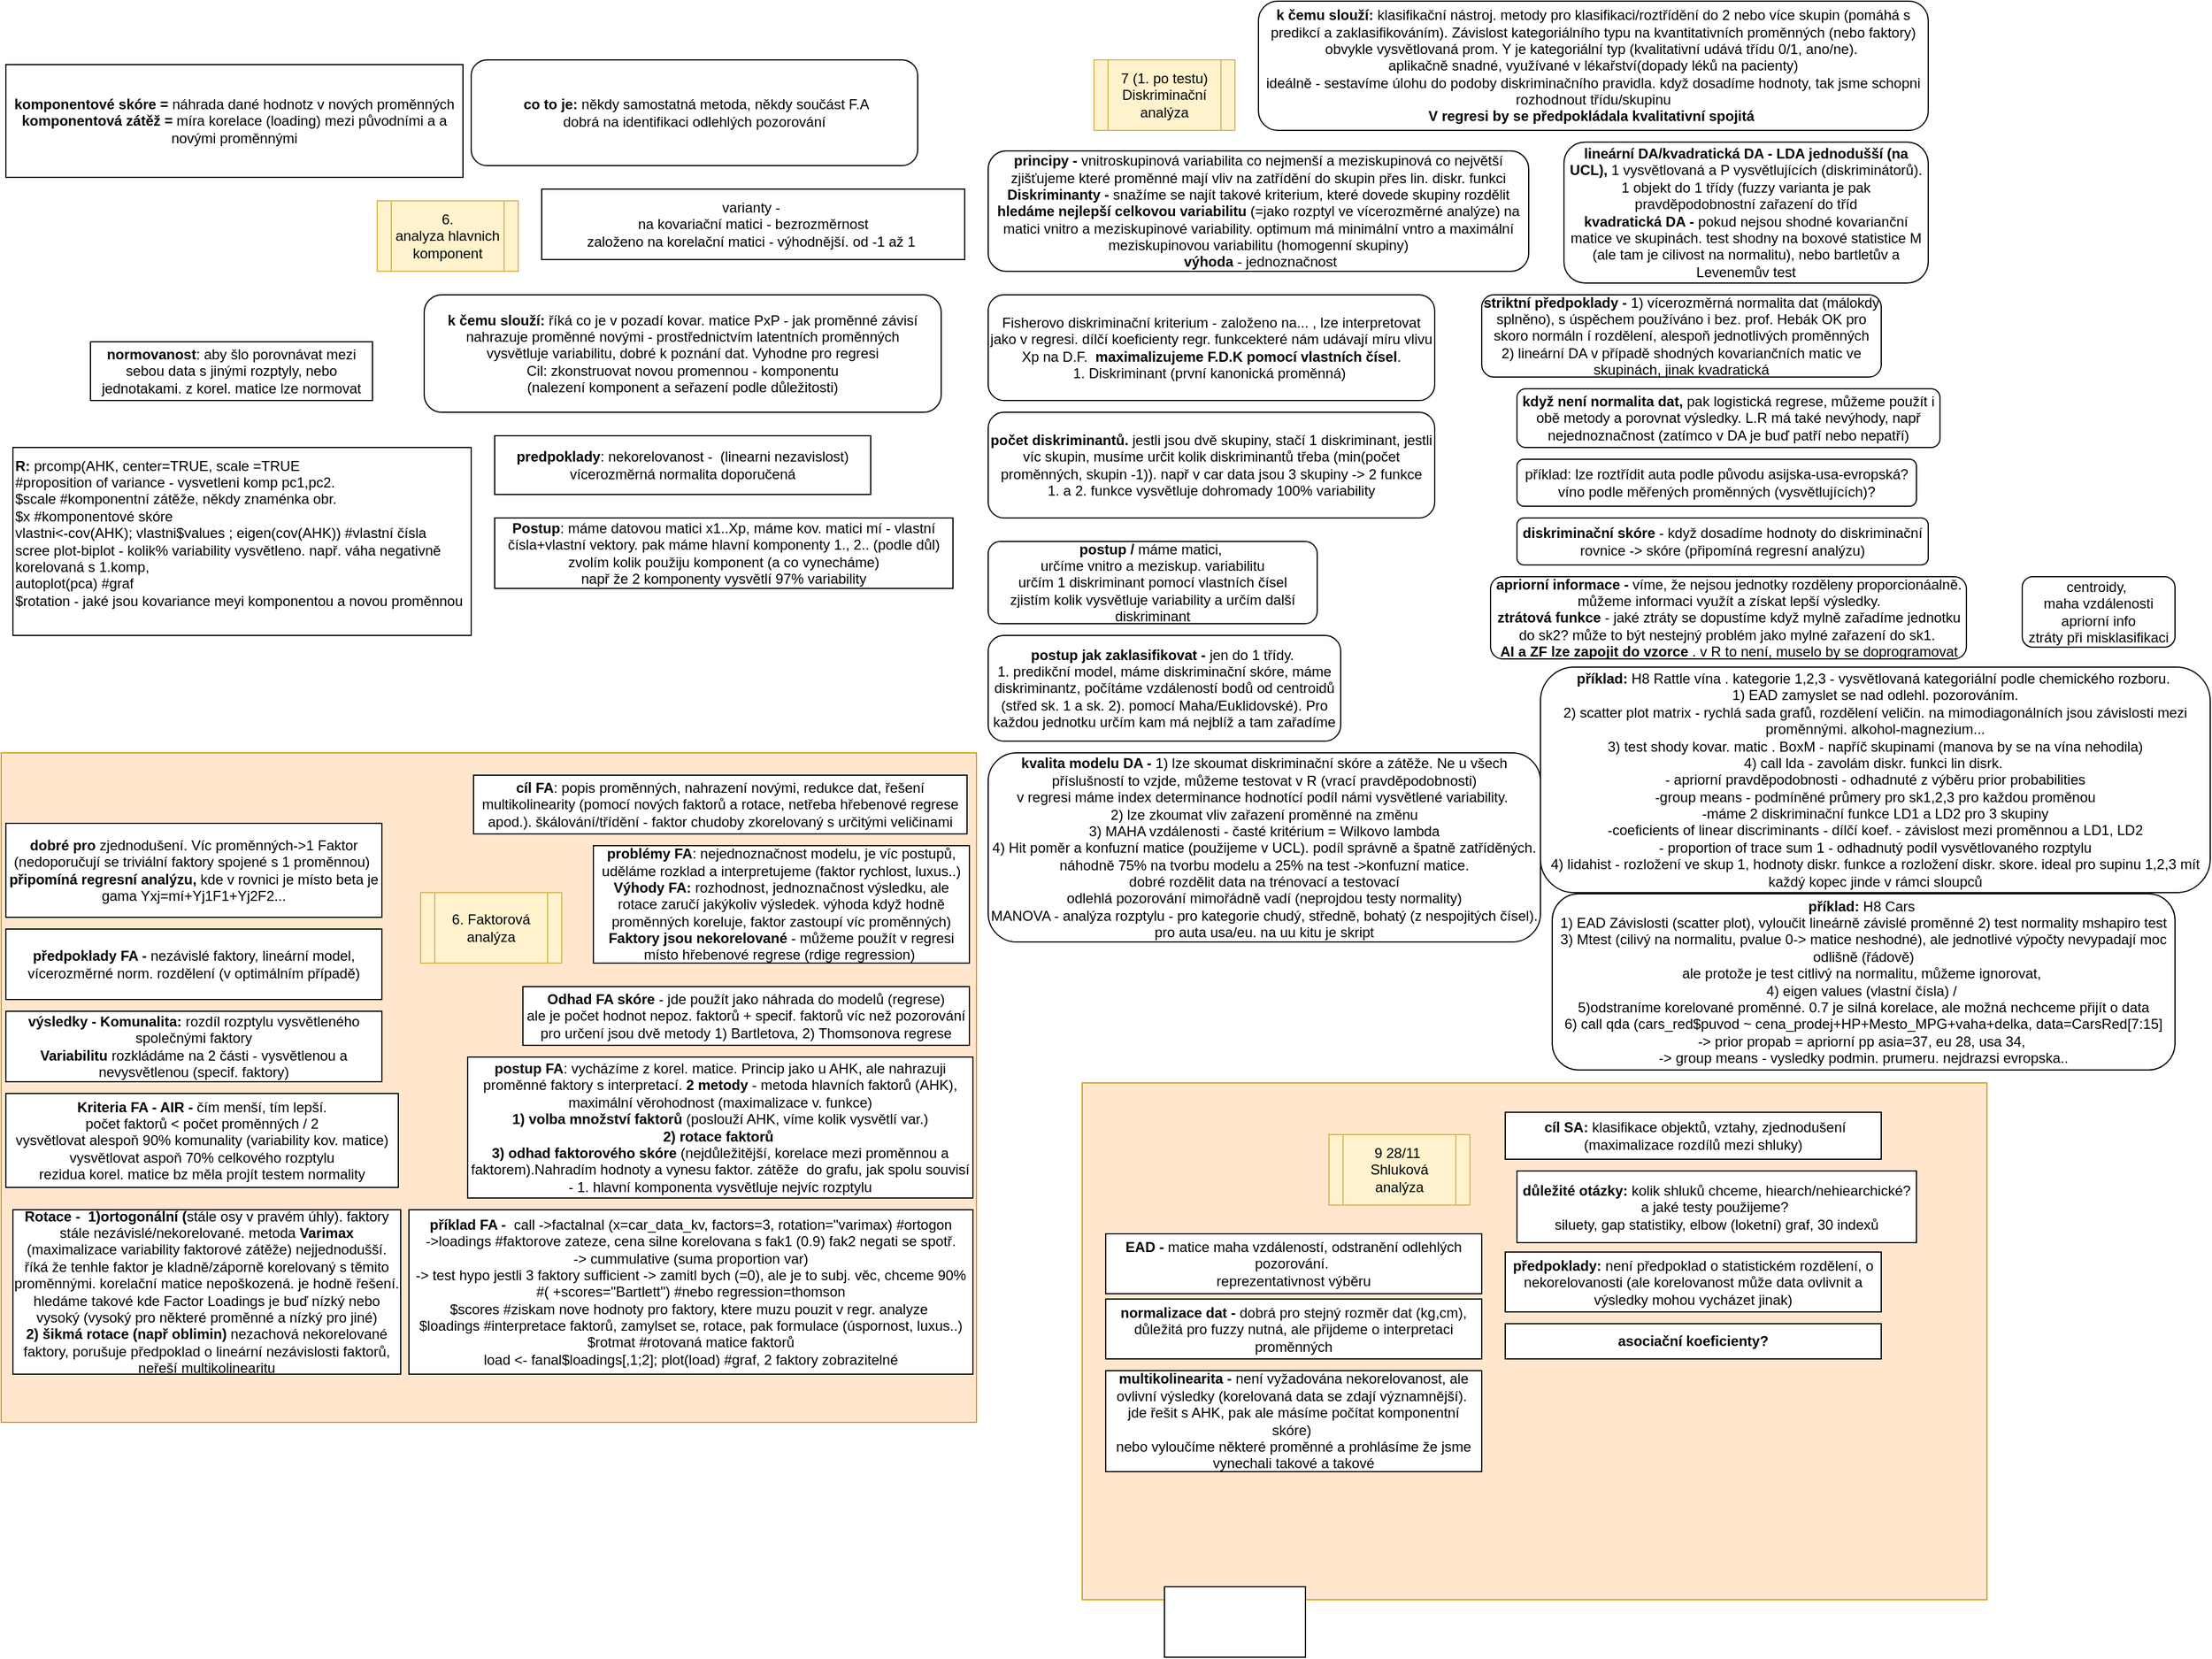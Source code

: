<mxfile version="12.4.3" type="github" pages="1">
  <diagram id="y8Ra8WDpV--MmbTcDogs" name="Page-1">
    <mxGraphModel dx="1024" dy="566" grid="1" gridSize="10" guides="1" tooltips="1" connect="1" arrows="1" fold="1" page="1" pageScale="1" pageWidth="827" pageHeight="1169" math="0" shadow="0">
      <root>
        <mxCell id="0"/>
        <mxCell id="1" parent="0"/>
        <mxCell id="akfnTeuAMZxxue4OsH-c-41" value="" style="rounded=0;whiteSpace=wrap;html=1;fillColor=#ffe6cc;strokeColor=#d79b00;" vertex="1" parent="1">
          <mxGeometry y="640" width="830" height="570" as="geometry"/>
        </mxCell>
        <mxCell id="akfnTeuAMZxxue4OsH-c-39" value="" style="rounded=0;whiteSpace=wrap;html=1;fillColor=#ffe6cc;strokeColor=#d79b00;" vertex="1" parent="1">
          <mxGeometry x="920" y="921" width="770" height="440" as="geometry"/>
        </mxCell>
        <mxCell id="F72YbmFoQMziK-xgi5LF-1" value="varianty -&amp;nbsp;&lt;br&gt;na kovariační matici - bezrozměrnost&lt;br&gt;založeno na korelační matici - výhodnější. od -1 až 1&amp;nbsp;" style="rounded=0;whiteSpace=wrap;html=1;" parent="1" vertex="1">
          <mxGeometry x="460" y="160" width="360" height="60" as="geometry"/>
        </mxCell>
        <mxCell id="F72YbmFoQMziK-xgi5LF-2" value="6. &lt;br&gt;analyza hlavnich komponent" style="shape=process;whiteSpace=wrap;html=1;backgroundOutline=1;fillColor=#fff2cc;strokeColor=#d6b656;" parent="1" vertex="1">
          <mxGeometry x="320" y="170" width="120" height="60" as="geometry"/>
        </mxCell>
        <mxCell id="F72YbmFoQMziK-xgi5LF-4" value="&lt;b&gt;&amp;nbsp;co to je:&lt;/b&gt; někdy samostatná metoda, někdy součást F.A&lt;br&gt;dobrá na identifikaci odlehlých pozorování&lt;br&gt;" style="rounded=1;whiteSpace=wrap;html=1;" parent="1" vertex="1">
          <mxGeometry x="400" y="50" width="380" height="90" as="geometry"/>
        </mxCell>
        <mxCell id="F72YbmFoQMziK-xgi5LF-5" value="&lt;b&gt;k čemu slouží:&lt;/b&gt; říká co je v pozadí kovar. matice PxP - jak proměnné závisí&lt;br&gt;nahrazuje proměnné novými - prostřednictvím latentních proměnných&lt;br&gt;vysvětluje variabilitu, dobré k poznání dat. Vyhodne pro regresi&lt;br&gt;Cil: zkonstruovat novou promennou - komponentu&lt;br&gt;(nalezení komponent a seřazení podle důležitosti)" style="rounded=1;whiteSpace=wrap;html=1;" parent="1" vertex="1">
          <mxGeometry x="360" y="250" width="440" height="100" as="geometry"/>
        </mxCell>
        <mxCell id="F72YbmFoQMziK-xgi5LF-6" value="&lt;b&gt;predpoklady&lt;/b&gt;: nekorelovanost -&amp;nbsp; (linearni nezavislost)&lt;br&gt;vícerozměrná normalita doporučená" style="rounded=0;whiteSpace=wrap;html=1;" parent="1" vertex="1">
          <mxGeometry x="420" y="370" width="320" height="50" as="geometry"/>
        </mxCell>
        <mxCell id="F72YbmFoQMziK-xgi5LF-7" value="&lt;b&gt;Postup&lt;/b&gt;: máme datovou matici x1..Xp, máme kov. matici mí - vlastní čísla+vlastní vektory. pak máme hlavní komponenty 1., 2.. (podle důl)&lt;br&gt;zvolím kolik použiju komponent (a co vynecháme)&lt;br&gt;např že 2 komponenty vysvětlí 97% variability" style="rounded=0;whiteSpace=wrap;html=1;" parent="1" vertex="1">
          <mxGeometry x="420" y="440" width="390" height="60" as="geometry"/>
        </mxCell>
        <mxCell id="F72YbmFoQMziK-xgi5LF-9" value="&lt;b&gt;komponentové skóre =&lt;/b&gt; náhrada dané hodnotz v nových proměnných&lt;br&gt;&lt;b&gt;komponentová zátěž =&lt;/b&gt; míra korelace (loading) mezi původními a a novými proměnnými" style="rounded=0;whiteSpace=wrap;html=1;" parent="1" vertex="1">
          <mxGeometry x="4" y="54" width="389" height="96" as="geometry"/>
        </mxCell>
        <mxCell id="F72YbmFoQMziK-xgi5LF-10" value="&lt;b&gt;normovanost&lt;/b&gt;: aby šlo porovnávat mezi sebou data s jinými rozptyly, nebo jednotakami. z korel. matice lze normovat" style="rounded=0;whiteSpace=wrap;html=1;" parent="1" vertex="1">
          <mxGeometry x="76" y="290" width="240" height="50" as="geometry"/>
        </mxCell>
        <mxCell id="F72YbmFoQMziK-xgi5LF-12" value="&lt;b&gt;R: &lt;/b&gt;prcomp(AHK, center=TRUE, scale =TRUE&lt;br&gt;#proposition of variance - vysvetleni komp pc1,pc2.&lt;br&gt;$scale #komponentní zátěže, někdy znaménka obr.&lt;br&gt;$x #komponentové skóre&lt;br&gt;vlastni&amp;lt;-cov(AHK); vlastni$values ; eigen(cov(AHK)) #vlastní čísla&lt;br&gt;&lt;div&gt;&lt;span&gt;scree plot-biplot - kolik% variability vysvětleno. např. váha negativně korelovaná s 1.komp,&amp;nbsp;&lt;/span&gt;&lt;/div&gt;&lt;div&gt;&lt;span&gt;autoplot(pca) #graf&lt;/span&gt;&lt;/div&gt;&lt;div&gt;$rotation - jaké jsou kovariance meyi komponentou a novou proměnnou&lt;/div&gt;&lt;div&gt;&lt;br&gt;&lt;/div&gt;" style="rounded=0;whiteSpace=wrap;html=1;align=left;" parent="1" vertex="1">
          <mxGeometry x="10" y="380" width="390" height="160" as="geometry"/>
        </mxCell>
        <mxCell id="F72YbmFoQMziK-xgi5LF-13" value="6. Faktorová analýza" style="shape=process;whiteSpace=wrap;html=1;backgroundOutline=1;fillColor=#fff2cc;strokeColor=#d6b656;" parent="1" vertex="1">
          <mxGeometry x="357" y="759" width="120" height="60" as="geometry"/>
        </mxCell>
        <mxCell id="F72YbmFoQMziK-xgi5LF-14" value="&lt;b&gt;problémy FA&lt;/b&gt;: nejednoznačnost modelu, je víc postupů, uděláme rozklad a interpretujeme (faktor rychlost, luxus..)&lt;br&gt;&lt;b&gt;Výhody FA:&lt;/b&gt; rozhodnost, jednoznačnost výsledku, ale rotace zaručí jakýkoliv výsledek. výhoda když hodně proměnných koreluje, faktor zastoupí víc proměnných)&lt;br&gt;&lt;b&gt;Faktory jsou nekorelované&lt;/b&gt;&amp;nbsp;- můžeme použít v regresi místo hřebenové regrese (rdige regression)&amp;nbsp;" style="rounded=0;whiteSpace=wrap;html=1;" parent="1" vertex="1">
          <mxGeometry x="504" y="719" width="320" height="100" as="geometry"/>
        </mxCell>
        <mxCell id="F72YbmFoQMziK-xgi5LF-15" value="&lt;b&gt;dobré pro&lt;/b&gt; zjednodušení. Víc proměnných-&amp;gt;1 Faktor (nedoporučují se triviální faktory spojené s 1 proměnnou)&amp;nbsp;&lt;br&gt;&lt;b&gt;připomíná regresní analýzu,&lt;/b&gt; kde v rovnici je místo beta je gama Yxj=mí+Yj1F1+Yj2F2...&lt;br&gt;" style="rounded=0;whiteSpace=wrap;html=1;" parent="1" vertex="1">
          <mxGeometry x="4" y="700" width="320" height="80" as="geometry"/>
        </mxCell>
        <mxCell id="F72YbmFoQMziK-xgi5LF-16" value="&lt;b&gt;cíl FA&lt;/b&gt;: popis proměnných, nahrazení novými, redukce dat, řešení multikolinearity (pomocí nových faktorů a rotace, netřeba hřebenové regrese apod.). škálování/třídění - faktor chudoby zkorelovaný s určitými veličinami" style="rounded=0;whiteSpace=wrap;html=1;" parent="1" vertex="1">
          <mxGeometry x="402" y="659" width="420" height="50" as="geometry"/>
        </mxCell>
        <mxCell id="F72YbmFoQMziK-xgi5LF-17" value="&lt;b&gt;postup FA&lt;/b&gt;: vycházíme z korel. matice. Princip jako u AHK, ale nahrazuji proměnné faktory s interpretací.&amp;nbsp;&lt;b&gt;2 metody&amp;nbsp;&lt;/b&gt;- metoda hlavních faktorů (AHK), maximální věrohodnost (maximalizace v. funkce)&lt;br&gt;&lt;b&gt;1) volba množství faktorů &lt;/b&gt;(poslouží AHK, víme kolik vysvětlí var.)&lt;br&gt;&lt;b&gt;2) rotace faktorů&amp;nbsp;&lt;/b&gt;&lt;br&gt;&lt;b&gt;3) odhad faktorového skóre&lt;/b&gt; (nejdůležitější, korelace mezi proměnnou a faktorem).Nahradím hodnoty a vynesu faktor. zátěže&amp;nbsp; do grafu, jak spolu souvisí&lt;br&gt;- 1. hlavní komponenta vysvětluje nejvíc rozptylu" style="rounded=0;whiteSpace=wrap;html=1;" parent="1" vertex="1">
          <mxGeometry x="397" y="899" width="430" height="120" as="geometry"/>
        </mxCell>
        <mxCell id="akfnTeuAMZxxue4OsH-c-2" value="&lt;b&gt;předpoklady FA - &lt;/b&gt;nezávislé faktory, lineární model, vícerozměrné norm. rozdělení (v optimálním případě)" style="rounded=0;whiteSpace=wrap;html=1;" vertex="1" parent="1">
          <mxGeometry x="4" y="790" width="320" height="60" as="geometry"/>
        </mxCell>
        <mxCell id="akfnTeuAMZxxue4OsH-c-3" value="&lt;b&gt;výsledky - Komunalita: &lt;/b&gt;rozdíl rozptylu vysvětleného společnými faktory&lt;br&gt;&lt;b&gt;Variabilitu &lt;/b&gt;rozkládáme na 2 části - vysvětlenou a nevysvětlenou (specif. faktory)" style="rounded=0;whiteSpace=wrap;html=1;" vertex="1" parent="1">
          <mxGeometry x="4" y="860" width="320" height="60" as="geometry"/>
        </mxCell>
        <mxCell id="akfnTeuAMZxxue4OsH-c-4" value="&lt;b&gt;Rotace -&amp;nbsp; 1)ortogonální (&lt;/b&gt;stále osy v pravém úhly). faktory stále nezávislé/nekorelované.&amp;nbsp;metoda &lt;b&gt;Varimax &lt;/b&gt;(maximalizace variability faktorové zátěže)&lt;b&gt;&amp;nbsp;&lt;/b&gt;nejjednodušší. říká že tenhle faktor je kladně/záporně korelovaný s těmito proměnnými. korelační matice nepoškozená. je hodně řešení. hledáme takové kde Factor Loadings je buď nízký nebo vysoký (vysoký pro některé proměnné a nízký pro jiné)&lt;br&gt;&lt;b&gt;2) šikmá rotace (např oblimin)&amp;nbsp;&lt;/b&gt;nezachová nekorelované faktory, porušuje předpoklad o lineární nezávislosti faktorů, neřeší multikolinearitu" style="rounded=0;whiteSpace=wrap;html=1;" vertex="1" parent="1">
          <mxGeometry x="10" y="1029" width="330" height="140" as="geometry"/>
        </mxCell>
        <mxCell id="akfnTeuAMZxxue4OsH-c-8" value="&lt;span style=&quot;color: rgba(0 , 0 , 0 , 0) ; font-family: monospace ; font-size: 0px&quot;&gt;%3CmxGraphModel%3E%3Croot%3E%3CmxCell%20id%3D%220%22%2F%3E%3CmxCell%20id%3D%221%22%20parent%3D%220%22%2F%3E%3CmxCell%20id%3D%222%22%20value%3D%22%26lt%3Bb%26gt%3Bp%C5%99edpoklady%20FA%20-%20%26lt%3B%2Fb%26gt%3Bnez%C3%A1visl%C3%A9%20faktory%2C%20line%C3%A1rn%C3%AD%20model%2C%20v%C3%ADcerozm%C4%9Brn%C3%A9%20norm.%20rozd%C4%9Blen%C3%AD%20(v%20optim%C3%A1ln%C3%ADm%20p%C5%99%C3%ADpad%C4%9B)%22%20style%3D%22rounded%3D0%3BwhiteSpace%3Dwrap%3Bhtml%3D1%3B%22%20vertex%3D%221%22%20parent%3D%221%22%3E%3CmxGeometry%20x%3D%2280%22%20y%3D%22920%22%20width%3D%22320%22%20height%3D%2260%22%20as%3D%22geometry%22%2F%3E%3C%2FmxCell%3E%3C%2Froot%3E%3C%2FmxGraphModel%3E&lt;/span&gt;" style="text;html=1;align=center;verticalAlign=middle;resizable=0;points=[];;autosize=1;" vertex="1" parent="1">
          <mxGeometry x="254" y="1054" width="20" height="20" as="geometry"/>
        </mxCell>
        <mxCell id="akfnTeuAMZxxue4OsH-c-9" value="&lt;b&gt;Kriteria FA - AIR -&lt;/b&gt; čím menší, tím lepší. &lt;br&gt;počet faktorů &amp;lt; počet proměnných / 2&lt;br&gt;vysvětlovat alespoň 90% komunality (variability kov. matice) &lt;br&gt;vysvětlovat aspoň 70% celkového rozptylu&lt;br&gt;rezidua korel. matice bz měla projít testem normality" style="rounded=0;whiteSpace=wrap;html=1;" vertex="1" parent="1">
          <mxGeometry x="4" y="930" width="334" height="80" as="geometry"/>
        </mxCell>
        <mxCell id="akfnTeuAMZxxue4OsH-c-10" value="&lt;b&gt;Odhad FA skóre &lt;/b&gt;- jde použít jako náhrada do modelů (regrese)&lt;br&gt;ale je počet hodnot nepoz. faktorů + specif. faktorů víc než pozorování&lt;br&gt;pro určení jsou dvě metody 1) Bartletova, 2) Thomsonova regrese" style="rounded=0;whiteSpace=wrap;html=1;" vertex="1" parent="1">
          <mxGeometry x="444" y="839" width="380" height="50" as="geometry"/>
        </mxCell>
        <mxCell id="akfnTeuAMZxxue4OsH-c-11" value="&lt;b&gt;příklad FA -&amp;nbsp; &lt;/b&gt;call -&amp;gt;factalnal (x=car_data_kv, factors=3, rotation=&quot;varimax) #ortogon&lt;br&gt;-&amp;gt;loadings #faktorove zateze, cena silne korelovana s fak1 (0.9) fak2 negati se spotř.&lt;br&gt;-&amp;gt; cummulative (suma proportion var)&lt;br&gt;-&amp;gt; test hypo jestli 3 faktory sufficient -&amp;gt; zamitl bych (=0), ale je to subj. věc, chceme 90%&lt;br&gt;#( +scores=&quot;Bartlett&quot;) #nebo regression=thomson&lt;br&gt;$scores #ziskam nove hodnoty pro faktory, ktere muzu pouzit v regr. analyze&amp;nbsp;&lt;br&gt;$loadings #interpretace faktorů, zamylset se, rotace, pak formulace (úspornost, luxus..)&lt;br&gt;$rotmat #rotovaná matice faktorů&lt;br&gt;load &amp;lt;- fanal$loadings[,1;2]; plot(load) #graf, 2 faktory zobrazitelné" style="rounded=0;whiteSpace=wrap;html=1;" vertex="1" parent="1">
          <mxGeometry x="347" y="1029" width="480" height="140" as="geometry"/>
        </mxCell>
        <mxCell id="akfnTeuAMZxxue4OsH-c-13" value="9 28/11&amp;nbsp;&lt;br&gt;Shluková analýza" style="shape=process;whiteSpace=wrap;html=1;backgroundOutline=1;fillColor=#fff2cc;strokeColor=#d6b656;" vertex="1" parent="1">
          <mxGeometry x="1130" y="965" width="120" height="60" as="geometry"/>
        </mxCell>
        <mxCell id="akfnTeuAMZxxue4OsH-c-15" value="&lt;b&gt;&amp;nbsp;cíl SA: &lt;/b&gt;klasifikace objektů, vztahy, zjednodušení (maximalizace rozdílů mezi shluky)" style="rounded=0;whiteSpace=wrap;html=1;" vertex="1" parent="1">
          <mxGeometry x="1280" y="946" width="320" height="40" as="geometry"/>
        </mxCell>
        <mxCell id="akfnTeuAMZxxue4OsH-c-16" value="&lt;b&gt;důležité otázky: &lt;/b&gt;kolik shluků chceme, hiearch/nehiearchické?&lt;br&gt;a jaké testy použijeme?&amp;nbsp;&lt;br&gt;siluety, gap statistiky, elbow (loketní) graf, 30 indexů" style="rounded=0;whiteSpace=wrap;html=1;" vertex="1" parent="1">
          <mxGeometry x="1290" y="996" width="340" height="61" as="geometry"/>
        </mxCell>
        <mxCell id="akfnTeuAMZxxue4OsH-c-17" value="&lt;b&gt;předpoklady: &lt;/b&gt;není předpoklad o statistickém rozdělení, o nekorelovanosti (ale korelovanost může data ovlivnit a výsledky mohou vycházet jinak)" style="rounded=0;whiteSpace=wrap;html=1;" vertex="1" parent="1">
          <mxGeometry x="1280" y="1065" width="320" height="51" as="geometry"/>
        </mxCell>
        <mxCell id="akfnTeuAMZxxue4OsH-c-18" value="&lt;b&gt;EAD - &lt;/b&gt;matice maha vzdáleností, odstranění odlehlých pozorování.&amp;nbsp;&lt;br&gt;reprezentativnost výběru" style="rounded=0;whiteSpace=wrap;html=1;" vertex="1" parent="1">
          <mxGeometry x="940" y="1049.5" width="320" height="51" as="geometry"/>
        </mxCell>
        <mxCell id="akfnTeuAMZxxue4OsH-c-19" value="&lt;b&gt;normalizace dat - &lt;/b&gt;dobrá pro stejný rozměr dat (kg,cm), důležitá pro fuzzy nutná, ale přijdeme o interpretaci proměnných" style="rounded=0;whiteSpace=wrap;html=1;" vertex="1" parent="1">
          <mxGeometry x="940" y="1105" width="320" height="51" as="geometry"/>
        </mxCell>
        <mxCell id="akfnTeuAMZxxue4OsH-c-20" value="&lt;b&gt;multikolinearita - &lt;/b&gt;není vyžadována nekorelovanost, ale ovlivní výsledky (korelovaná data se zdají významnější).&amp;nbsp;&lt;br&gt;jde řešit s AHK, pak ale másíme počítat komponentní skóre)&amp;nbsp;&lt;br&gt;nebo vyloučíme některé proměnné a prohlásíme že jsme vynechali takové a takové" style="rounded=0;whiteSpace=wrap;html=1;" vertex="1" parent="1">
          <mxGeometry x="940" y="1166" width="320" height="86" as="geometry"/>
        </mxCell>
        <mxCell id="akfnTeuAMZxxue4OsH-c-21" value="&lt;b&gt;asociační koeficienty?&lt;/b&gt;" style="rounded=0;whiteSpace=wrap;html=1;" vertex="1" parent="1">
          <mxGeometry x="1280" y="1126" width="320" height="30" as="geometry"/>
        </mxCell>
        <mxCell id="akfnTeuAMZxxue4OsH-c-22" value="7 (1. po testu) Diskriminační analýza" style="shape=process;whiteSpace=wrap;html=1;backgroundOutline=1;fillColor=#fff2cc;strokeColor=#d6b656;" vertex="1" parent="1">
          <mxGeometry x="930" y="50" width="120" height="60" as="geometry"/>
        </mxCell>
        <mxCell id="akfnTeuAMZxxue4OsH-c-23" value="&lt;b&gt;k čemu slouží:&lt;/b&gt;&amp;nbsp;klasifikační nástroj. metody pro klasifikaci/roztřídění do 2 nebo více skupin (pomáhá s predikcí a zaklasifikováním). Závislost kategoriálního typu na kvantitativních proměnných (nebo faktory)&lt;br&gt;obvykle vysvětlovaná prom. Y je kategoriální typ (kvalitativní udává třídu 0/1, ano/ne).&amp;nbsp;&lt;br&gt;aplikačně snadné, využívané v lékařství(dopady léků na pacienty)&lt;br&gt;ideálně - sestavíme úlohu do podoby diskriminačního pravidla. když dosadíme hodnoty, tak jsme schopni rozhodnout třídu/skupinu&lt;br&gt;&lt;b&gt;V regresi by se předpokládala kvalitativní spojitá&amp;nbsp;&lt;/b&gt;" style="rounded=1;whiteSpace=wrap;html=1;" vertex="1" parent="1">
          <mxGeometry x="1070" width="570" height="110" as="geometry"/>
        </mxCell>
        <mxCell id="akfnTeuAMZxxue4OsH-c-24" value="&lt;b&gt;principy - &lt;/b&gt;vnitroskupinová variabilita co nejmenší a meziskupinová co největší&lt;br&gt;zjišťujeme které proměnné mají vliv na zatřídění do skupin přes lin. diskr. funkci&lt;br&gt;&lt;b&gt;Diskriminanty -&amp;nbsp;&lt;/b&gt;snažíme se najít takové kriterium, které dovede skupiny rozdělit &lt;b&gt;hledáme nejlepší celkovou variabilitu&lt;/b&gt; (=jako rozptyl ve vícerozměrné analýze) na matici vnitro a meziskupinové variability. optimum má minimální vntro a maximální meziskupinovou variabilitu (homogenní skupiny)&lt;br&gt;&lt;b&gt;&amp;nbsp;výhoda &lt;/b&gt;- jednoznačnost" style="rounded=1;whiteSpace=wrap;html=1;" vertex="1" parent="1">
          <mxGeometry x="840" y="127.5" width="460" height="102.5" as="geometry"/>
        </mxCell>
        <mxCell id="akfnTeuAMZxxue4OsH-c-25" value="&lt;b&gt;lineární DA/kvadratická DA - LDA jednodušší (na UCL),&lt;/b&gt; 1 vysvětlovaná a P vysvětlujících (diskriminátorů). 1 objekt do 1 třídy (fuzzy varianta je pak pravděpodobnostní zařazení do tříd&lt;br&gt;&lt;b&gt;kvadratická DA - &lt;/b&gt;pokud nejsou shodné kovarianční matice ve skupinách. test shodny na boxové statistice M (ale tam je cilivost na normalitu), nebo bartletův a Levenemův test" style="rounded=1;whiteSpace=wrap;html=1;" vertex="1" parent="1">
          <mxGeometry x="1330" y="120" width="310" height="120" as="geometry"/>
        </mxCell>
        <mxCell id="akfnTeuAMZxxue4OsH-c-26" value="&lt;b&gt;striktní předpoklady - &lt;/b&gt;1) vícerozměrná normalita dat (málokdy splněno), s úspěchem používáno i bez. prof. Hebák OK pro skoro normáln í rozdělení, alespoň jednotlivých proměnných&lt;br&gt;2) lineární DA v případě shodných kovariančních matic ve skupinách, jinak kvadratická" style="rounded=1;whiteSpace=wrap;html=1;" vertex="1" parent="1">
          <mxGeometry x="1260" y="250" width="340" height="70" as="geometry"/>
        </mxCell>
        <mxCell id="akfnTeuAMZxxue4OsH-c-27" value="&lt;b&gt;když není normalita dat,&lt;/b&gt; pak logistická regrese, můžeme použít i obě metody a porovnat výsledky. L.R má také nevýhody, např nejednoznačnost (zatímco v DA je buď patří nebo nepatří)" style="rounded=1;whiteSpace=wrap;html=1;" vertex="1" parent="1">
          <mxGeometry x="1290" y="330" width="360" height="50" as="geometry"/>
        </mxCell>
        <mxCell id="akfnTeuAMZxxue4OsH-c-28" value="příklad: lze roztřídit auta podle původu asijska-usa-evropská?&lt;br&gt;víno podle měřených proměnných (vysvětlujících)?" style="rounded=1;whiteSpace=wrap;html=1;" vertex="1" parent="1">
          <mxGeometry x="1290" y="390" width="340" height="40" as="geometry"/>
        </mxCell>
        <mxCell id="akfnTeuAMZxxue4OsH-c-29" value="centroidy,&amp;nbsp;&lt;br&gt;maha vzdálenosti&lt;br&gt;apriorní info&lt;br&gt;ztráty při misklasifikaci" style="rounded=1;whiteSpace=wrap;html=1;" vertex="1" parent="1">
          <mxGeometry x="1720" y="490" width="130" height="60" as="geometry"/>
        </mxCell>
        <mxCell id="akfnTeuAMZxxue4OsH-c-30" value="Fisherovo diskriminační kriterium - založeno na... , lze interpretovat jako v regresi. dílčí koeficienty regr. funkcekteré nám udávají míru vlivu Xp na D.F.&amp;nbsp;&amp;nbsp;&lt;b&gt;maximalizujeme F.D.K pomocí vlastních čísel&lt;/b&gt;. &lt;br&gt;1. Diskriminant (první kanonická proměnná)&amp;nbsp;" style="rounded=1;whiteSpace=wrap;html=1;" vertex="1" parent="1">
          <mxGeometry x="840" y="250" width="380" height="90" as="geometry"/>
        </mxCell>
        <mxCell id="akfnTeuAMZxxue4OsH-c-31" value="&lt;b&gt;počet diskriminantů.&lt;/b&gt; jestli jsou dvě skupiny, stačí 1 diskriminant, jestli víc skupin, musíme určit kolik diskriminantů třeba (min(počet proměnných, skupin -1)). např v car data jsou 3 skupiny -&amp;gt; 2 funkce&lt;br&gt;1. a 2. funkce vysvětluje dohromady 100% variability" style="rounded=1;whiteSpace=wrap;html=1;" vertex="1" parent="1">
          <mxGeometry x="840" y="350" width="380" height="90" as="geometry"/>
        </mxCell>
        <mxCell id="akfnTeuAMZxxue4OsH-c-32" value="&lt;b&gt;diskriminační skóre&lt;/b&gt; - když dosadíme hodnoty do diskriminační rovnice -&amp;gt; skóre (připomíná regresní analýzu)" style="rounded=1;whiteSpace=wrap;html=1;" vertex="1" parent="1">
          <mxGeometry x="1290" y="440" width="350" height="40" as="geometry"/>
        </mxCell>
        <mxCell id="akfnTeuAMZxxue4OsH-c-33" value="&lt;b&gt;postup / &lt;/b&gt;máme matici,&amp;nbsp;&lt;br&gt;určíme vnitro a meziskup. variabilitu&lt;br&gt;určím 1 diskriminant pomocí vlastních čísel&lt;br&gt;zjistím kolik vysvětluje variability a určím další diskriminant" style="rounded=1;whiteSpace=wrap;html=1;" vertex="1" parent="1">
          <mxGeometry x="840" y="460" width="280" height="70" as="geometry"/>
        </mxCell>
        <mxCell id="akfnTeuAMZxxue4OsH-c-34" value="&lt;b&gt;postup jak zaklasifikovat -&lt;/b&gt; jen do 1 třídy.&amp;nbsp;&lt;br&gt;1. predikční model, máme diskriminační skóre, máme diskriminantz, počítáme vzdáleností bodů od centroidů (střed sk. 1 a sk. 2). pomocí Maha/Euklidovské). Pro každou jednotku určím kam má nejblíž a tam zařadíme" style="rounded=1;whiteSpace=wrap;html=1;" vertex="1" parent="1">
          <mxGeometry x="840" y="540" width="300" height="90" as="geometry"/>
        </mxCell>
        <mxCell id="akfnTeuAMZxxue4OsH-c-35" value="&lt;b&gt;apriorní informace - &lt;/b&gt;víme, že nejsou jednotky rozděleny proporcionáalně. můžeme informaci využít a získat lepší výsledky.&lt;br&gt;&lt;b&gt;ztrátová funkce &lt;/b&gt;- jaké ztráty se dopustíme když mylně zařadíme jednotku do sk2? může to být nestejný problém jako mylné zařazení do sk1.&amp;nbsp;&lt;br&gt;&lt;b&gt;AI a ZF lze zapojit do vzorce &lt;/b&gt;. v R to není, muselo by se doprogramovat" style="rounded=1;whiteSpace=wrap;html=1;" vertex="1" parent="1">
          <mxGeometry x="1267.5" y="490" width="405" height="70" as="geometry"/>
        </mxCell>
        <mxCell id="akfnTeuAMZxxue4OsH-c-36" value="&lt;b&gt;kvalita modelu DA -&lt;/b&gt;&amp;nbsp;1) lze skoumat diskriminační skóre a zátěže. Ne u všech příslušností to vzjde, můžeme testovat v R (vrací pravděpodobnosti) &lt;br&gt;v regresi máme index determinance hodnotící podíl námi vysvětlené variability.&amp;nbsp;&lt;br&gt;2) lze zkoumat vliv zařazení proměnné na změnu&lt;br&gt;3) MAHA vzdálenosti - časté kritérium = Wilkovo lambda&lt;br&gt;4) Hit poměr a konfuzní matice (použijeme v UCL). podíl správně a špatně zatříděných. náhodně 75% na tvorbu modelu a 25% na test -&amp;gt;konfuzní matice.&lt;br&gt;dobré rozdělit data na trénovací a testovací&lt;br&gt;odlehlá pozorování mimořádně vadí (neprojdou testy normality)&lt;br&gt;MANOVA - analýza rozptylu - pro kategorie chudý, středně, bohatý (z nespojitých čísel). pro auta usa/eu. na uu kitu je skript" style="rounded=1;whiteSpace=wrap;html=1;" vertex="1" parent="1">
          <mxGeometry x="840" y="640" width="470" height="161" as="geometry"/>
        </mxCell>
        <mxCell id="akfnTeuAMZxxue4OsH-c-37" value="&lt;b&gt;příklad: &lt;/b&gt;H8 Rattle vína . kategorie 1,2,3 - vysvětlovaná kategoriální podle chemického rozboru.&amp;nbsp;&lt;br&gt;1) EAD zamyslet se nad odlehl. pozorováním. &lt;br&gt;2) scatter plot matrix - rychlá sada grafů, rozdělení veličin. na mimodiagonálních jsou závislosti mezi proměnnými. alkohol-magnezium...&lt;br&gt;3) test shody kovar. matic . BoxM - napříč skupinami (manova by se na vína nehodila)&lt;br&gt;4) call lda - zavolám diskr. funkci lin disrk.&amp;nbsp;&lt;br&gt;- apriorní pravděpodobnosti - odhadnuté z výběru prior probabilities&lt;br&gt;-group means - podmíněné průmery pro sk1,2,3 pro každou proměnou&lt;br&gt;-máme 2 diskriminační funkce LD1 a LD2 pro 3 skupiny&lt;br&gt;-coeficients of linear discriminants - dílčí koef. - závislost mezi proměnnou a LD1, LD2&lt;br&gt;- proportion of trace sum 1 - odhadnutý podíl vysvětlovaného rozptylu&lt;br&gt;4) lidahist - rozložení ve skup 1, hodnoty diskr. funkce a rozložení diskr. skore. ideal pro supinu 1,2,3 mít každý kopec jinde v rámci sloupců&lt;br&gt;" style="rounded=1;whiteSpace=wrap;html=1;" vertex="1" parent="1">
          <mxGeometry x="1310" y="567" width="570" height="192" as="geometry"/>
        </mxCell>
        <mxCell id="akfnTeuAMZxxue4OsH-c-38" value="&lt;b&gt;příklad: &lt;/b&gt;H8 Cars&amp;nbsp;&lt;br&gt;1) EAD Závislosti (scatter plot), vyloučit lineárně závislé proměnné 2) test normality mshapiro test 3) Mtest (cilivý na normalitu, pvalue 0-&amp;gt; matice neshodné), ale jednotlivé výpočty nevypadají moc odlišně (řádově)&lt;br&gt;ale protože je test citlivý na normalitu, můžeme ignorovat,&amp;nbsp;&lt;br&gt;4) eigen values (vlastní čísla) /&amp;nbsp;&lt;br&gt;5)odstraníme korelované proměnné. 0.7 je silná korelace, ale možná nechceme přijít o data&lt;br&gt;6) call qda (cars_red$puvod ~ cena_prodej+HP+Mesto_MPG+vaha+delka, data=CarsRed[7:15]&lt;br&gt;-&amp;gt; prior propab = apriorní pp asia=37, eu 28, usa 34,&amp;nbsp;&lt;br&gt;-&amp;gt; group means - vysledky podmin. prumeru. nejdrazsi evropska.." style="rounded=1;whiteSpace=wrap;html=1;" vertex="1" parent="1">
          <mxGeometry x="1320" y="760" width="530" height="150" as="geometry"/>
        </mxCell>
        <mxCell id="akfnTeuAMZxxue4OsH-c-40" value="" style="rounded=0;whiteSpace=wrap;html=1;" vertex="1" parent="1">
          <mxGeometry x="990" y="1350" width="120" height="60" as="geometry"/>
        </mxCell>
      </root>
    </mxGraphModel>
  </diagram>
</mxfile>
